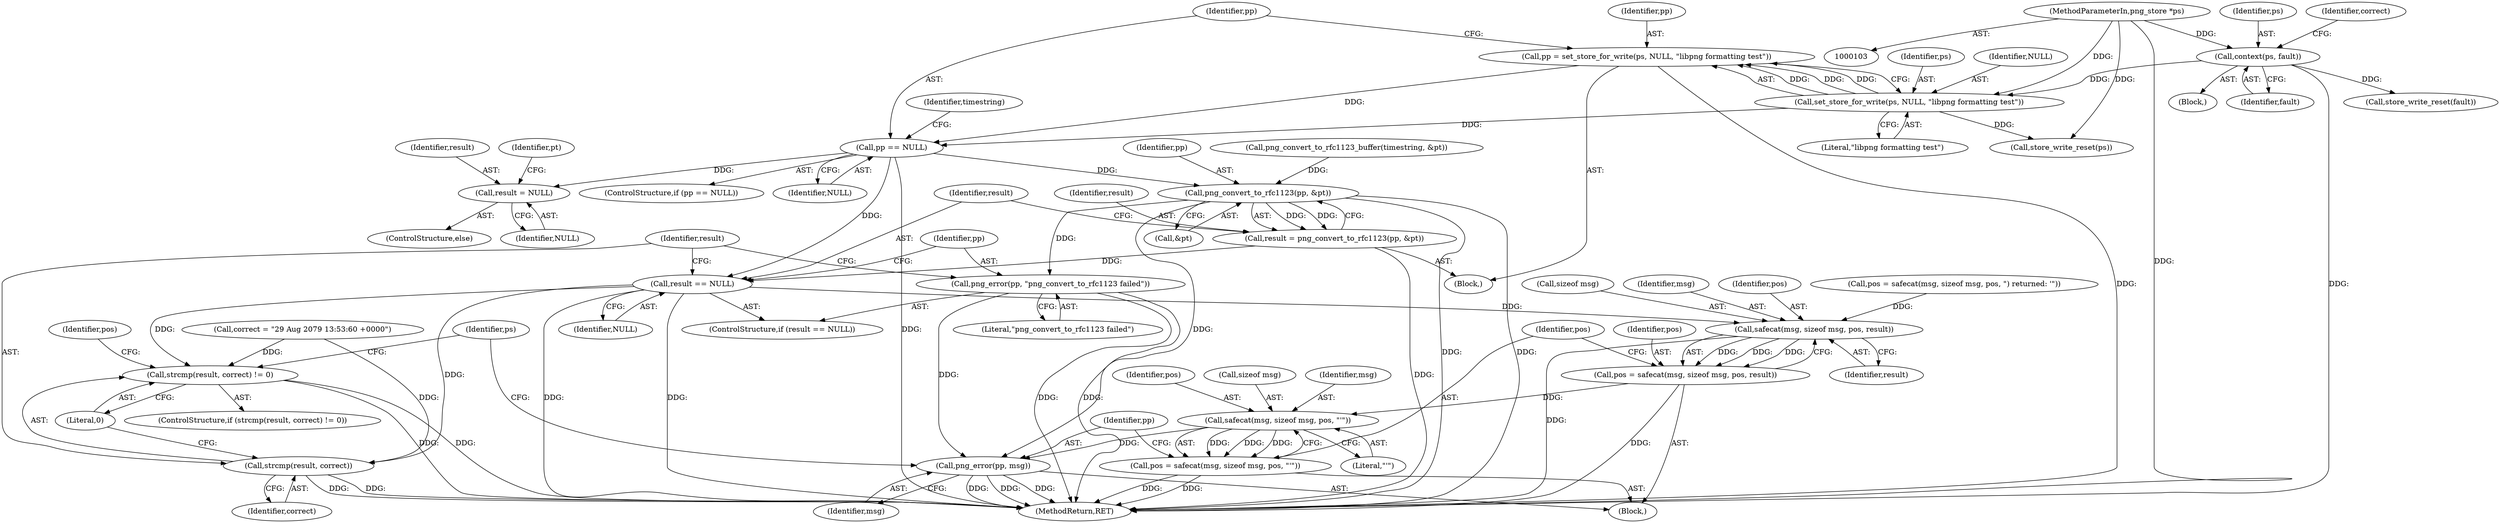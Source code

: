 digraph "0_Android_9d4853418ab2f754c2b63e091c29c5529b8b86ca_112@API" {
"1000118" [label="(Call,pp = set_store_for_write(ps, NULL, \"libpng formatting test\"))"];
"1000120" [label="(Call,set_store_for_write(ps, NULL, \"libpng formatting test\"))"];
"1000106" [label="(Call,context(ps, fault))"];
"1000104" [label="(MethodParameterIn,png_store *ps)"];
"1000125" [label="(Call,pp == NULL)"];
"1000139" [label="(Call,result = NULL)"];
"1000174" [label="(Call,png_convert_to_rfc1123(pp, &pt))"];
"1000172" [label="(Call,result = png_convert_to_rfc1123(pp, &pt))"];
"1000179" [label="(Call,result == NULL)"];
"1000186" [label="(Call,strcmp(result, correct) != 0)"];
"1000187" [label="(Call,strcmp(result, correct))"];
"1000223" [label="(Call,safecat(msg, sizeof msg, pos, result))"];
"1000221" [label="(Call,pos = safecat(msg, sizeof msg, pos, result))"];
"1000231" [label="(Call,safecat(msg, sizeof msg, pos, \"'\"))"];
"1000229" [label="(Call,pos = safecat(msg, sizeof msg, pos, \"'\"))"];
"1000237" [label="(Call,png_error(pp, msg))"];
"1000182" [label="(Call,png_error(pp, \"png_convert_to_rfc1123 failed\"))"];
"1000186" [label="(Call,strcmp(result, correct) != 0)"];
"1000238" [label="(Identifier,pp)"];
"1000174" [label="(Call,png_convert_to_rfc1123(pp, &pt))"];
"1000118" [label="(Call,pp = set_store_for_write(ps, NULL, \"libpng formatting test\"))"];
"1000240" [label="(Call,store_write_reset(ps))"];
"1000239" [label="(Identifier,msg)"];
"1000125" [label="(Call,pp == NULL)"];
"1000182" [label="(Call,png_error(pp, \"png_convert_to_rfc1123 failed\"))"];
"1000140" [label="(Identifier,result)"];
"1000119" [label="(Identifier,pp)"];
"1000233" [label="(Call,sizeof msg)"];
"1000194" [label="(Identifier,pos)"];
"1000139" [label="(Call,result = NULL)"];
"1000173" [label="(Identifier,result)"];
"1000237" [label="(Call,png_error(pp, msg))"];
"1000124" [label="(ControlStructure,if (pp == NULL))"];
"1000104" [label="(MethodParameterIn,png_store *ps)"];
"1000222" [label="(Identifier,pos)"];
"1000232" [label="(Identifier,msg)"];
"1000111" [label="(Call,correct = \"29 Aug 2079 13:53:60 +0000\")"];
"1000225" [label="(Call,sizeof msg)"];
"1000187" [label="(Call,strcmp(result, correct))"];
"1000131" [label="(Call,png_convert_to_rfc1123_buffer(timestring, &pt))"];
"1000172" [label="(Call,result = png_convert_to_rfc1123(pp, &pt))"];
"1000230" [label="(Identifier,pos)"];
"1000190" [label="(Literal,0)"];
"1000181" [label="(Identifier,NULL)"];
"1000241" [label="(Identifier,ps)"];
"1000228" [label="(Identifier,result)"];
"1000223" [label="(Call,safecat(msg, sizeof msg, pos, result))"];
"1000123" [label="(Literal,\"libpng formatting test\")"];
"1000231" [label="(Call,safecat(msg, sizeof msg, pos, \"'\"))"];
"1000236" [label="(Literal,\"'\")"];
"1000243" [label="(Call,store_write_reset(fault))"];
"1000127" [label="(Identifier,NULL)"];
"1000224" [label="(Identifier,msg)"];
"1000112" [label="(Identifier,correct)"];
"1000185" [label="(ControlStructure,if (strcmp(result, correct) != 0))"];
"1000189" [label="(Identifier,correct)"];
"1000105" [label="(Block,)"];
"1000106" [label="(Call,context(ps, fault))"];
"1000235" [label="(Identifier,pos)"];
"1000176" [label="(Call,&pt)"];
"1000183" [label="(Identifier,pp)"];
"1000121" [label="(Identifier,ps)"];
"1000180" [label="(Identifier,result)"];
"1000132" [label="(Identifier,timestring)"];
"1000221" [label="(Call,pos = safecat(msg, sizeof msg, pos, result))"];
"1000227" [label="(Identifier,pos)"];
"1000120" [label="(Call,set_store_for_write(ps, NULL, \"libpng formatting test\"))"];
"1000141" [label="(Identifier,NULL)"];
"1000245" [label="(MethodReturn,RET)"];
"1000107" [label="(Identifier,ps)"];
"1000175" [label="(Identifier,pp)"];
"1000229" [label="(Call,pos = safecat(msg, sizeof msg, pos, \"'\"))"];
"1000213" [label="(Call,pos = safecat(msg, sizeof msg, pos, \") returned: '\"))"];
"1000184" [label="(Literal,\"png_convert_to_rfc1123 failed\")"];
"1000122" [label="(Identifier,NULL)"];
"1000109" [label="(Block,)"];
"1000138" [label="(ControlStructure,else)"];
"1000108" [label="(Identifier,fault)"];
"1000178" [label="(ControlStructure,if (result == NULL))"];
"1000179" [label="(Call,result == NULL)"];
"1000144" [label="(Identifier,pt)"];
"1000126" [label="(Identifier,pp)"];
"1000188" [label="(Identifier,result)"];
"1000191" [label="(Block,)"];
"1000118" -> "1000109"  [label="AST: "];
"1000118" -> "1000120"  [label="CFG: "];
"1000119" -> "1000118"  [label="AST: "];
"1000120" -> "1000118"  [label="AST: "];
"1000126" -> "1000118"  [label="CFG: "];
"1000118" -> "1000245"  [label="DDG: "];
"1000120" -> "1000118"  [label="DDG: "];
"1000120" -> "1000118"  [label="DDG: "];
"1000120" -> "1000118"  [label="DDG: "];
"1000118" -> "1000125"  [label="DDG: "];
"1000120" -> "1000123"  [label="CFG: "];
"1000121" -> "1000120"  [label="AST: "];
"1000122" -> "1000120"  [label="AST: "];
"1000123" -> "1000120"  [label="AST: "];
"1000106" -> "1000120"  [label="DDG: "];
"1000104" -> "1000120"  [label="DDG: "];
"1000120" -> "1000125"  [label="DDG: "];
"1000120" -> "1000240"  [label="DDG: "];
"1000106" -> "1000105"  [label="AST: "];
"1000106" -> "1000108"  [label="CFG: "];
"1000107" -> "1000106"  [label="AST: "];
"1000108" -> "1000106"  [label="AST: "];
"1000112" -> "1000106"  [label="CFG: "];
"1000106" -> "1000245"  [label="DDG: "];
"1000104" -> "1000106"  [label="DDG: "];
"1000106" -> "1000243"  [label="DDG: "];
"1000104" -> "1000103"  [label="AST: "];
"1000104" -> "1000245"  [label="DDG: "];
"1000104" -> "1000240"  [label="DDG: "];
"1000125" -> "1000124"  [label="AST: "];
"1000125" -> "1000127"  [label="CFG: "];
"1000126" -> "1000125"  [label="AST: "];
"1000127" -> "1000125"  [label="AST: "];
"1000132" -> "1000125"  [label="CFG: "];
"1000125" -> "1000245"  [label="DDG: "];
"1000125" -> "1000139"  [label="DDG: "];
"1000125" -> "1000174"  [label="DDG: "];
"1000125" -> "1000179"  [label="DDG: "];
"1000139" -> "1000138"  [label="AST: "];
"1000139" -> "1000141"  [label="CFG: "];
"1000140" -> "1000139"  [label="AST: "];
"1000141" -> "1000139"  [label="AST: "];
"1000144" -> "1000139"  [label="CFG: "];
"1000174" -> "1000172"  [label="AST: "];
"1000174" -> "1000176"  [label="CFG: "];
"1000175" -> "1000174"  [label="AST: "];
"1000176" -> "1000174"  [label="AST: "];
"1000172" -> "1000174"  [label="CFG: "];
"1000174" -> "1000245"  [label="DDG: "];
"1000174" -> "1000245"  [label="DDG: "];
"1000174" -> "1000172"  [label="DDG: "];
"1000174" -> "1000172"  [label="DDG: "];
"1000131" -> "1000174"  [label="DDG: "];
"1000174" -> "1000182"  [label="DDG: "];
"1000174" -> "1000237"  [label="DDG: "];
"1000172" -> "1000109"  [label="AST: "];
"1000173" -> "1000172"  [label="AST: "];
"1000180" -> "1000172"  [label="CFG: "];
"1000172" -> "1000245"  [label="DDG: "];
"1000172" -> "1000179"  [label="DDG: "];
"1000179" -> "1000178"  [label="AST: "];
"1000179" -> "1000181"  [label="CFG: "];
"1000180" -> "1000179"  [label="AST: "];
"1000181" -> "1000179"  [label="AST: "];
"1000183" -> "1000179"  [label="CFG: "];
"1000188" -> "1000179"  [label="CFG: "];
"1000179" -> "1000245"  [label="DDG: "];
"1000179" -> "1000245"  [label="DDG: "];
"1000179" -> "1000186"  [label="DDG: "];
"1000179" -> "1000187"  [label="DDG: "];
"1000179" -> "1000223"  [label="DDG: "];
"1000186" -> "1000185"  [label="AST: "];
"1000186" -> "1000190"  [label="CFG: "];
"1000187" -> "1000186"  [label="AST: "];
"1000190" -> "1000186"  [label="AST: "];
"1000194" -> "1000186"  [label="CFG: "];
"1000241" -> "1000186"  [label="CFG: "];
"1000186" -> "1000245"  [label="DDG: "];
"1000186" -> "1000245"  [label="DDG: "];
"1000111" -> "1000186"  [label="DDG: "];
"1000187" -> "1000189"  [label="CFG: "];
"1000188" -> "1000187"  [label="AST: "];
"1000189" -> "1000187"  [label="AST: "];
"1000190" -> "1000187"  [label="CFG: "];
"1000187" -> "1000245"  [label="DDG: "];
"1000187" -> "1000245"  [label="DDG: "];
"1000111" -> "1000187"  [label="DDG: "];
"1000223" -> "1000221"  [label="AST: "];
"1000223" -> "1000228"  [label="CFG: "];
"1000224" -> "1000223"  [label="AST: "];
"1000225" -> "1000223"  [label="AST: "];
"1000227" -> "1000223"  [label="AST: "];
"1000228" -> "1000223"  [label="AST: "];
"1000221" -> "1000223"  [label="CFG: "];
"1000223" -> "1000245"  [label="DDG: "];
"1000223" -> "1000221"  [label="DDG: "];
"1000223" -> "1000221"  [label="DDG: "];
"1000223" -> "1000221"  [label="DDG: "];
"1000213" -> "1000223"  [label="DDG: "];
"1000221" -> "1000191"  [label="AST: "];
"1000222" -> "1000221"  [label="AST: "];
"1000230" -> "1000221"  [label="CFG: "];
"1000221" -> "1000245"  [label="DDG: "];
"1000221" -> "1000231"  [label="DDG: "];
"1000231" -> "1000229"  [label="AST: "];
"1000231" -> "1000236"  [label="CFG: "];
"1000232" -> "1000231"  [label="AST: "];
"1000233" -> "1000231"  [label="AST: "];
"1000235" -> "1000231"  [label="AST: "];
"1000236" -> "1000231"  [label="AST: "];
"1000229" -> "1000231"  [label="CFG: "];
"1000231" -> "1000229"  [label="DDG: "];
"1000231" -> "1000229"  [label="DDG: "];
"1000231" -> "1000229"  [label="DDG: "];
"1000231" -> "1000237"  [label="DDG: "];
"1000229" -> "1000191"  [label="AST: "];
"1000230" -> "1000229"  [label="AST: "];
"1000238" -> "1000229"  [label="CFG: "];
"1000229" -> "1000245"  [label="DDG: "];
"1000229" -> "1000245"  [label="DDG: "];
"1000237" -> "1000191"  [label="AST: "];
"1000237" -> "1000239"  [label="CFG: "];
"1000238" -> "1000237"  [label="AST: "];
"1000239" -> "1000237"  [label="AST: "];
"1000241" -> "1000237"  [label="CFG: "];
"1000237" -> "1000245"  [label="DDG: "];
"1000237" -> "1000245"  [label="DDG: "];
"1000237" -> "1000245"  [label="DDG: "];
"1000182" -> "1000237"  [label="DDG: "];
"1000182" -> "1000178"  [label="AST: "];
"1000182" -> "1000184"  [label="CFG: "];
"1000183" -> "1000182"  [label="AST: "];
"1000184" -> "1000182"  [label="AST: "];
"1000188" -> "1000182"  [label="CFG: "];
"1000182" -> "1000245"  [label="DDG: "];
"1000182" -> "1000245"  [label="DDG: "];
}
